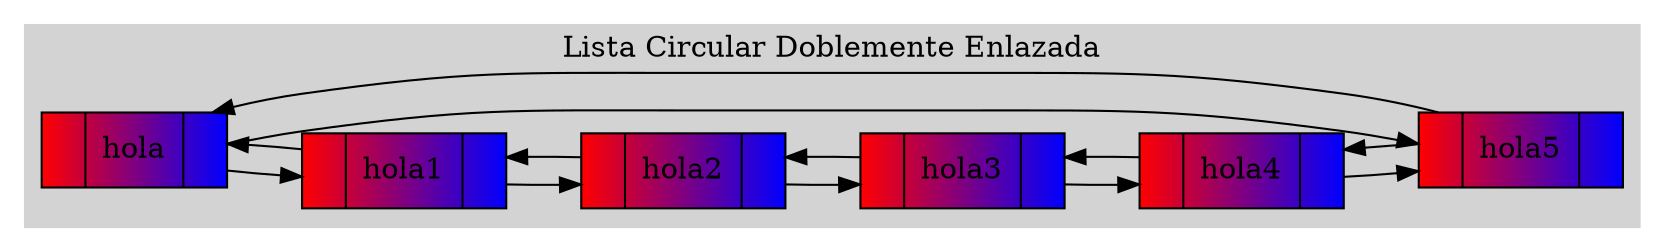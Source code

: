 digraph{
rankdir=LR;
labelloc="t";
subgraph cluster_0{
style=filled;
color = lightgrey;
node[shape=record];
Nodohola[label="{ |hola| }"style = filled, fillcolor = "red:blue"];
Nodohola1[label="{ |hola1| }"style = filled, fillcolor = "red:blue"];
Nodohola2[label="{ |hola2| }"style = filled, fillcolor = "red:blue"];
Nodohola3[label="{ |hola3| }"style = filled, fillcolor = "red:blue"];
Nodohola4[label="{ |hola4| }"style = filled, fillcolor = "red:blue"];
Nodohola5[label="{ |hola5| }"style = filled, fillcolor = "red:blue"];
Nodohola->Nodohola1;
Nodohola1->Nodohola;
Nodohola1->Nodohola2;
Nodohola2->Nodohola1;
Nodohola2->Nodohola3;
Nodohola3->Nodohola2;
Nodohola3->Nodohola4;
Nodohola4->Nodohola3;
Nodohola4->Nodohola5;
Nodohola5->Nodohola4;
Nodohola5->Nodohola;
Nodohola->Nodohola5;
label = "Lista Circular Doblemente Enlazada";
}
}
